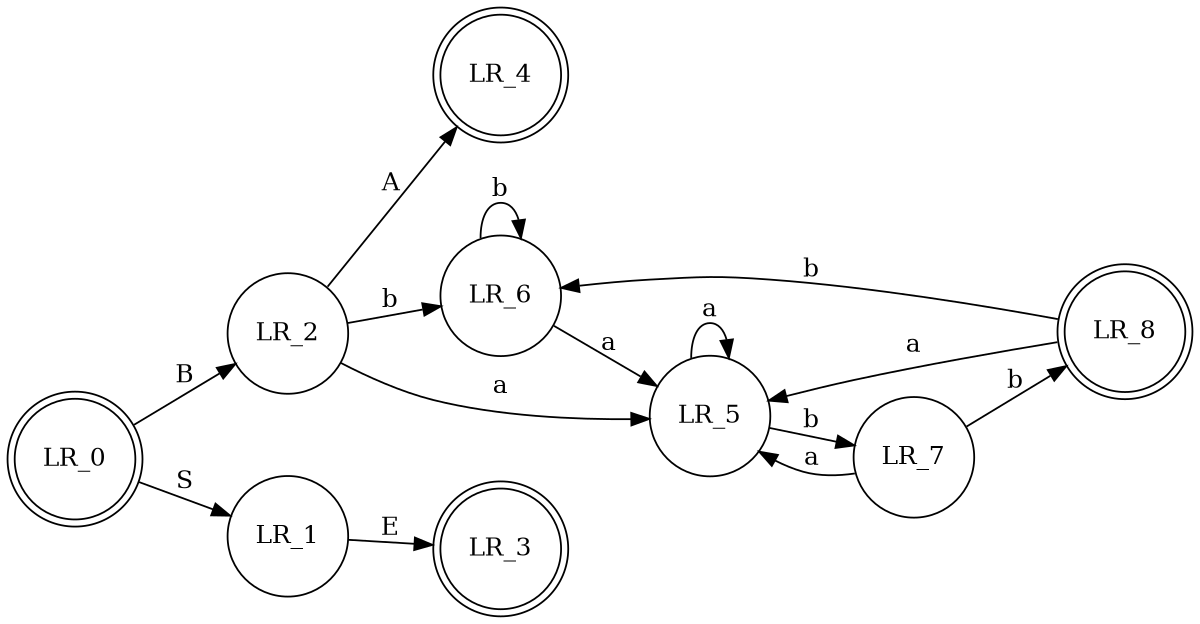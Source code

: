 digraph finite_state_machine {
	rankdir=LR;
	size="8,5"
	node [shape = doublecircle]; LR_0 LR_3 LR_4 LR_8;
	node [shape = circle];
	LR_0 -> LR_2 [ label = B ];
	LR_0 -> LR_1 [ label = S ];
	LR_1 -> LR_3 [ label = E ];
	LR_2 -> LR_6 [ label = b ];
	LR_2 -> LR_5 [ label = a ];
	LR_2 -> LR_4 [ label = A ];
	LR_5 -> LR_7 [ label = b ];
	LR_5 -> LR_5 [ label = a ];
	LR_6 -> LR_6 [ label = b ];
	LR_6 -> LR_5 [ label = a ];
	LR_7 -> LR_8 [ label = b ];
	LR_7 -> LR_5 [ label = a ];
	LR_8 -> LR_6 [ label = b ];
	LR_8 -> LR_5 [ label = a ];
}
